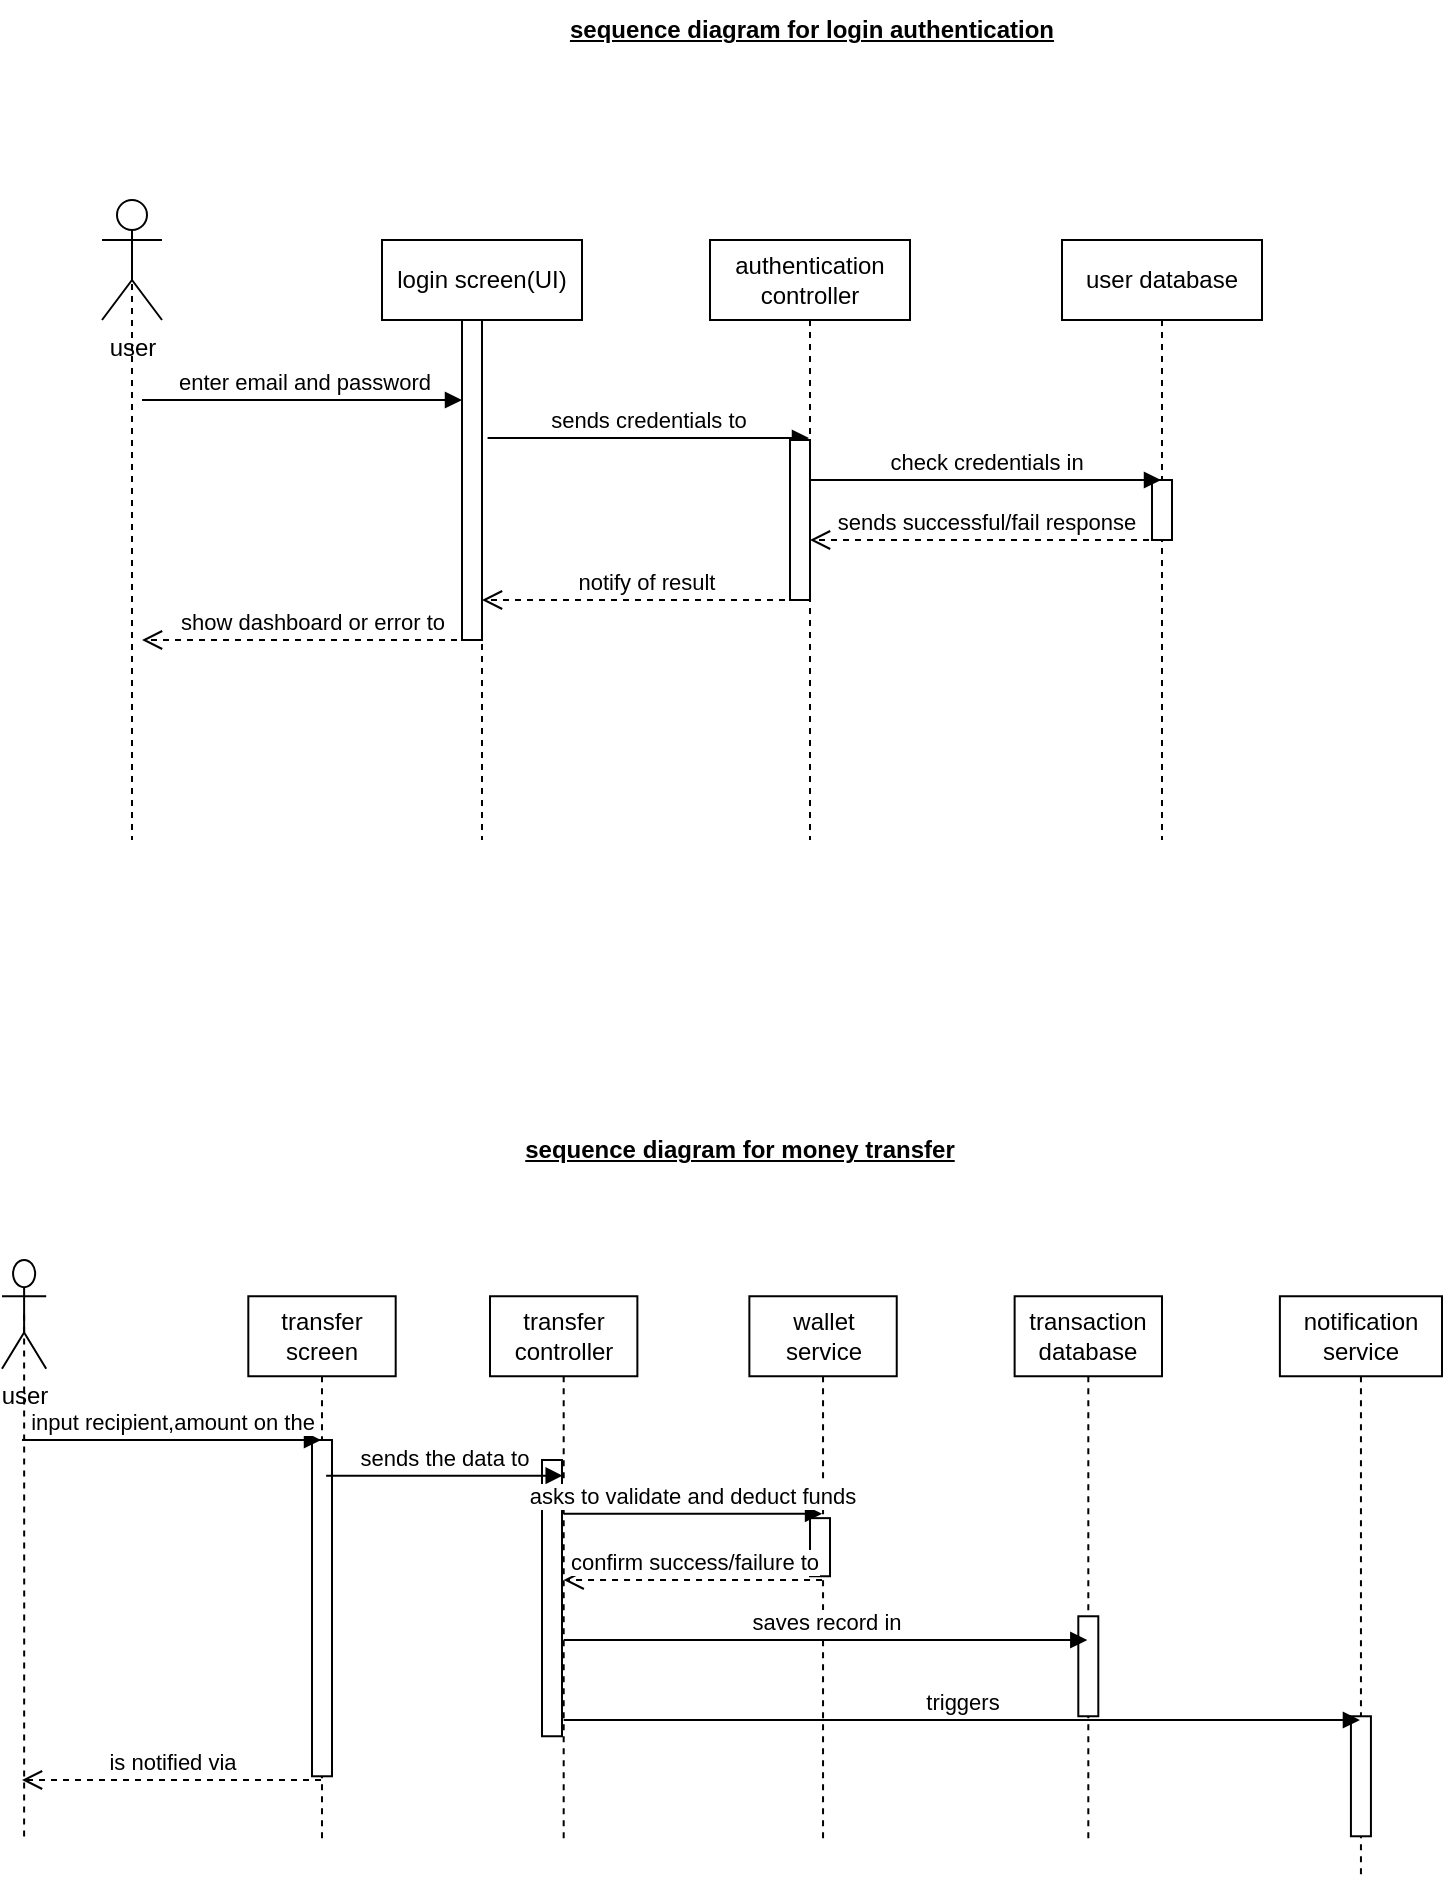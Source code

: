 <mxfile version="27.0.9">
  <diagram name="Page-1" id="xiakK_pNRlQfydgd9haz">
    <mxGraphModel dx="1028" dy="707" grid="1" gridSize="10" guides="1" tooltips="1" connect="1" arrows="1" fold="1" page="1" pageScale="1" pageWidth="827" pageHeight="1169" math="0" shadow="0">
      <root>
        <mxCell id="0" />
        <mxCell id="1" parent="0" />
        <mxCell id="3iT-fvEqvtAqC9pZ_UcL-1" value="authentication controller" style="shape=umlLifeline;perimeter=lifelinePerimeter;whiteSpace=wrap;html=1;container=1;dropTarget=0;collapsible=0;recursiveResize=0;outlineConnect=0;portConstraint=eastwest;newEdgeStyle={&quot;curved&quot;:0,&quot;rounded&quot;:0};" parent="1" vertex="1">
          <mxGeometry x="364" y="160" width="100" height="300" as="geometry" />
        </mxCell>
        <mxCell id="3iT-fvEqvtAqC9pZ_UcL-2" value="user database" style="shape=umlLifeline;perimeter=lifelinePerimeter;whiteSpace=wrap;html=1;container=1;dropTarget=0;collapsible=0;recursiveResize=0;outlineConnect=0;portConstraint=eastwest;newEdgeStyle={&quot;curved&quot;:0,&quot;rounded&quot;:0};" parent="1" vertex="1">
          <mxGeometry x="540" y="160" width="100" height="300" as="geometry" />
        </mxCell>
        <mxCell id="3iT-fvEqvtAqC9pZ_UcL-50" value="" style="html=1;points=[[0,0,0,0,5],[0,1,0,0,-5],[1,0,0,0,5],[1,1,0,0,-5]];perimeter=orthogonalPerimeter;outlineConnect=0;targetShapes=umlLifeline;portConstraint=eastwest;newEdgeStyle={&quot;curved&quot;:0,&quot;rounded&quot;:0};" parent="3iT-fvEqvtAqC9pZ_UcL-2" vertex="1">
          <mxGeometry x="45" y="120" width="10" height="30" as="geometry" />
        </mxCell>
        <mxCell id="3iT-fvEqvtAqC9pZ_UcL-4" value="login screen(UI)" style="shape=umlLifeline;perimeter=lifelinePerimeter;whiteSpace=wrap;html=1;container=1;dropTarget=0;collapsible=0;recursiveResize=0;outlineConnect=0;portConstraint=eastwest;newEdgeStyle={&quot;curved&quot;:0,&quot;rounded&quot;:0};" parent="1" vertex="1">
          <mxGeometry x="200" y="160" width="100" height="300" as="geometry" />
        </mxCell>
        <mxCell id="3iT-fvEqvtAqC9pZ_UcL-12" style="edgeStyle=orthogonalEdgeStyle;rounded=0;orthogonalLoop=1;jettySize=auto;html=1;exitX=0.5;exitY=0.5;exitDx=0;exitDy=0;exitPerimeter=0;dashed=1;endArrow=none;startFill=0;" parent="1" source="3iT-fvEqvtAqC9pZ_UcL-8" edge="1">
          <mxGeometry relative="1" as="geometry">
            <mxPoint x="75" y="460" as="targetPoint" />
          </mxGeometry>
        </mxCell>
        <mxCell id="3iT-fvEqvtAqC9pZ_UcL-8" value="user" style="shape=umlActor;verticalLabelPosition=bottom;verticalAlign=top;html=1;" parent="1" vertex="1">
          <mxGeometry x="60" y="140" width="30" height="60" as="geometry" />
        </mxCell>
        <mxCell id="3iT-fvEqvtAqC9pZ_UcL-14" value="enter email and password" style="html=1;verticalAlign=bottom;endArrow=block;curved=0;rounded=0;" parent="1" source="3iT-fvEqvtAqC9pZ_UcL-47" target="3iT-fvEqvtAqC9pZ_UcL-4" edge="1">
          <mxGeometry x="NaN" y="98" width="80" relative="1" as="geometry">
            <mxPoint x="80" y="240" as="sourcePoint" />
            <mxPoint x="450" y="370" as="targetPoint" />
            <mxPoint x="-89" y="-40" as="offset" />
          </mxGeometry>
        </mxCell>
        <mxCell id="3iT-fvEqvtAqC9pZ_UcL-15" value="sends credentials to" style="html=1;verticalAlign=bottom;endArrow=block;curved=0;rounded=0;exitX=0.528;exitY=0.33;exitDx=0;exitDy=0;exitPerimeter=0;" parent="1" source="3iT-fvEqvtAqC9pZ_UcL-4" target="3iT-fvEqvtAqC9pZ_UcL-1" edge="1">
          <mxGeometry width="80" relative="1" as="geometry">
            <mxPoint x="370" y="370" as="sourcePoint" />
            <mxPoint x="450" y="370" as="targetPoint" />
          </mxGeometry>
        </mxCell>
        <mxCell id="3iT-fvEqvtAqC9pZ_UcL-16" value="check credentials in" style="html=1;verticalAlign=bottom;endArrow=block;curved=0;rounded=0;" parent="1" source="3iT-fvEqvtAqC9pZ_UcL-48" target="3iT-fvEqvtAqC9pZ_UcL-2" edge="1">
          <mxGeometry width="80" relative="1" as="geometry">
            <mxPoint x="370" y="370" as="sourcePoint" />
            <mxPoint x="450" y="370" as="targetPoint" />
            <Array as="points">
              <mxPoint x="510" y="280" />
            </Array>
          </mxGeometry>
        </mxCell>
        <mxCell id="3iT-fvEqvtAqC9pZ_UcL-18" value="sends successful/fail response" style="html=1;verticalAlign=bottom;endArrow=open;dashed=1;endSize=8;curved=0;rounded=0;" parent="1" source="3iT-fvEqvtAqC9pZ_UcL-2" target="3iT-fvEqvtAqC9pZ_UcL-1" edge="1">
          <mxGeometry relative="1" as="geometry">
            <mxPoint x="390" y="340" as="sourcePoint" />
            <mxPoint x="310" y="340" as="targetPoint" />
          </mxGeometry>
        </mxCell>
        <mxCell id="3iT-fvEqvtAqC9pZ_UcL-19" value="notify of result" style="html=1;verticalAlign=bottom;endArrow=open;dashed=1;endSize=8;curved=0;rounded=0;" parent="1" source="3iT-fvEqvtAqC9pZ_UcL-1" target="3iT-fvEqvtAqC9pZ_UcL-4" edge="1">
          <mxGeometry relative="1" as="geometry">
            <mxPoint x="390" y="340" as="sourcePoint" />
            <mxPoint x="310" y="340" as="targetPoint" />
            <Array as="points">
              <mxPoint x="340" y="340" />
            </Array>
          </mxGeometry>
        </mxCell>
        <mxCell id="3iT-fvEqvtAqC9pZ_UcL-21" value="show dashboard or error to" style="html=1;verticalAlign=bottom;endArrow=open;dashed=1;endSize=8;curved=0;rounded=0;" parent="1" source="3iT-fvEqvtAqC9pZ_UcL-4" edge="1">
          <mxGeometry relative="1" as="geometry">
            <mxPoint x="390" y="340" as="sourcePoint" />
            <mxPoint x="80" y="360" as="targetPoint" />
          </mxGeometry>
        </mxCell>
        <mxCell id="3iT-fvEqvtAqC9pZ_UcL-22" value="sequence diagram for login authentication" style="text;html=1;align=center;verticalAlign=middle;whiteSpace=wrap;rounded=0;fontStyle=5" parent="1" vertex="1">
          <mxGeometry x="290" y="40" width="250" height="30" as="geometry" />
        </mxCell>
        <mxCell id="3iT-fvEqvtAqC9pZ_UcL-23" value="transfer controller" style="shape=umlLifeline;perimeter=lifelinePerimeter;whiteSpace=wrap;html=1;container=1;dropTarget=0;collapsible=0;recursiveResize=0;outlineConnect=0;portConstraint=eastwest;newEdgeStyle={&quot;curved&quot;:0,&quot;rounded&quot;:0};" parent="1" vertex="1">
          <mxGeometry x="254.0" y="688.125" width="73.684" height="271.875" as="geometry" />
        </mxCell>
        <mxCell id="3iT-fvEqvtAqC9pZ_UcL-53" value="" style="html=1;points=[[0,0,0,0,5],[0,1,0,0,-5],[1,0,0,0,5],[1,1,0,0,-5]];perimeter=orthogonalPerimeter;outlineConnect=0;targetShapes=umlLifeline;portConstraint=eastwest;newEdgeStyle={&quot;curved&quot;:0,&quot;rounded&quot;:0};" parent="3iT-fvEqvtAqC9pZ_UcL-23" vertex="1">
          <mxGeometry x="26" y="81.88" width="10" height="138.12" as="geometry" />
        </mxCell>
        <mxCell id="3iT-fvEqvtAqC9pZ_UcL-24" value="wallet service" style="shape=umlLifeline;perimeter=lifelinePerimeter;whiteSpace=wrap;html=1;container=1;dropTarget=0;collapsible=0;recursiveResize=0;outlineConnect=0;portConstraint=eastwest;newEdgeStyle={&quot;curved&quot;:0,&quot;rounded&quot;:0};" parent="1" vertex="1">
          <mxGeometry x="383.684" y="688.125" width="73.684" height="271.875" as="geometry" />
        </mxCell>
        <mxCell id="3iT-fvEqvtAqC9pZ_UcL-54" value="" style="html=1;points=[[0,0,0,0,5],[0,1,0,0,-5],[1,0,0,0,5],[1,1,0,0,-5]];perimeter=orthogonalPerimeter;outlineConnect=0;targetShapes=umlLifeline;portConstraint=eastwest;newEdgeStyle={&quot;curved&quot;:0,&quot;rounded&quot;:0};" parent="3iT-fvEqvtAqC9pZ_UcL-24" vertex="1">
          <mxGeometry x="30.32" y="110.94" width="10" height="29.06" as="geometry" />
        </mxCell>
        <mxCell id="3iT-fvEqvtAqC9pZ_UcL-25" value="transfer screen" style="shape=umlLifeline;perimeter=lifelinePerimeter;whiteSpace=wrap;html=1;container=1;dropTarget=0;collapsible=0;recursiveResize=0;outlineConnect=0;portConstraint=eastwest;newEdgeStyle={&quot;curved&quot;:0,&quot;rounded&quot;:0};" parent="1" vertex="1">
          <mxGeometry x="133.158" y="688.125" width="73.684" height="271.875" as="geometry" />
        </mxCell>
        <mxCell id="3iT-fvEqvtAqC9pZ_UcL-51" value="" style="html=1;points=[[0,0,0,0,5],[0,1,0,0,-5],[1,0,0,0,5],[1,1,0,0,-5]];perimeter=orthogonalPerimeter;outlineConnect=0;targetShapes=umlLifeline;portConstraint=eastwest;newEdgeStyle={&quot;curved&quot;:0,&quot;rounded&quot;:0};" parent="3iT-fvEqvtAqC9pZ_UcL-25" vertex="1">
          <mxGeometry x="31.84" y="71.88" width="10" height="168.13" as="geometry" />
        </mxCell>
        <mxCell id="3iT-fvEqvtAqC9pZ_UcL-26" style="edgeStyle=orthogonalEdgeStyle;rounded=0;orthogonalLoop=1;jettySize=auto;html=1;exitX=0.5;exitY=0.5;exitDx=0;exitDy=0;exitPerimeter=0;dashed=1;endArrow=none;startFill=0;" parent="1" source="3iT-fvEqvtAqC9pZ_UcL-27" edge="1">
          <mxGeometry relative="1" as="geometry">
            <mxPoint x="21.053" y="960" as="targetPoint" />
          </mxGeometry>
        </mxCell>
        <mxCell id="3iT-fvEqvtAqC9pZ_UcL-27" value="user" style="shape=umlActor;verticalLabelPosition=bottom;verticalAlign=top;html=1;" parent="1" vertex="1">
          <mxGeometry x="10" y="670" width="22.105" height="54.375" as="geometry" />
        </mxCell>
        <mxCell id="3iT-fvEqvtAqC9pZ_UcL-28" value="input recipient,amount on the" style="html=1;verticalAlign=bottom;endArrow=block;curved=0;rounded=0;" parent="1" target="3iT-fvEqvtAqC9pZ_UcL-25" edge="1">
          <mxGeometry width="80" relative="1" as="geometry">
            <mxPoint x="20" y="760" as="sourcePoint" />
            <mxPoint x="317.368" y="878.438" as="targetPoint" />
          </mxGeometry>
        </mxCell>
        <mxCell id="3iT-fvEqvtAqC9pZ_UcL-29" value="sends the data to" style="html=1;verticalAlign=bottom;endArrow=block;curved=0;rounded=0;exitX=0.528;exitY=0.33;exitDx=0;exitDy=0;exitPerimeter=0;" parent="1" source="3iT-fvEqvtAqC9pZ_UcL-25" target="3iT-fvEqvtAqC9pZ_UcL-23" edge="1">
          <mxGeometry width="80" relative="1" as="geometry">
            <mxPoint x="258.421" y="878.438" as="sourcePoint" />
            <mxPoint x="317.368" y="878.438" as="targetPoint" />
          </mxGeometry>
        </mxCell>
        <mxCell id="3iT-fvEqvtAqC9pZ_UcL-30" value="asks to validate and deduct funds" style="html=1;verticalAlign=bottom;endArrow=block;curved=0;rounded=0;" parent="1" source="3iT-fvEqvtAqC9pZ_UcL-23" target="3iT-fvEqvtAqC9pZ_UcL-24" edge="1">
          <mxGeometry width="80" relative="1" as="geometry">
            <mxPoint x="258.421" y="878.438" as="sourcePoint" />
            <mxPoint x="317.368" y="878.438" as="targetPoint" />
            <Array as="points">
              <mxPoint x="361.579" y="796.875" />
            </Array>
          </mxGeometry>
        </mxCell>
        <mxCell id="3iT-fvEqvtAqC9pZ_UcL-34" value="transaction database" style="shape=umlLifeline;perimeter=lifelinePerimeter;whiteSpace=wrap;html=1;container=1;dropTarget=0;collapsible=0;recursiveResize=0;outlineConnect=0;portConstraint=eastwest;newEdgeStyle={&quot;curved&quot;:0,&quot;rounded&quot;:0};" parent="1" vertex="1">
          <mxGeometry x="516.316" y="688.125" width="73.684" height="271.875" as="geometry" />
        </mxCell>
        <mxCell id="3iT-fvEqvtAqC9pZ_UcL-55" value="" style="html=1;points=[[0,0,0,0,5],[0,1,0,0,-5],[1,0,0,0,5],[1,1,0,0,-5]];perimeter=orthogonalPerimeter;outlineConnect=0;targetShapes=umlLifeline;portConstraint=eastwest;newEdgeStyle={&quot;curved&quot;:0,&quot;rounded&quot;:0};" parent="3iT-fvEqvtAqC9pZ_UcL-34" vertex="1">
          <mxGeometry x="31.84" y="160.01" width="10" height="49.99" as="geometry" />
        </mxCell>
        <mxCell id="3iT-fvEqvtAqC9pZ_UcL-36" value="notification service" style="shape=umlLifeline;perimeter=lifelinePerimeter;whiteSpace=wrap;html=1;container=1;dropTarget=0;collapsible=0;recursiveResize=0;outlineConnect=0;portConstraint=eastwest;newEdgeStyle={&quot;curved&quot;:0,&quot;rounded&quot;:0};" parent="1" vertex="1">
          <mxGeometry x="648.947" y="688.125" width="81.053" height="290.005" as="geometry" />
        </mxCell>
        <mxCell id="3iT-fvEqvtAqC9pZ_UcL-56" value="" style="html=1;points=[[0,0,0,0,5],[0,1,0,0,-5],[1,0,0,0,5],[1,1,0,0,-5]];perimeter=orthogonalPerimeter;outlineConnect=0;targetShapes=umlLifeline;portConstraint=eastwest;newEdgeStyle={&quot;curved&quot;:0,&quot;rounded&quot;:0};" parent="3iT-fvEqvtAqC9pZ_UcL-36" vertex="1">
          <mxGeometry x="35.52" y="210.01" width="10" height="60" as="geometry" />
        </mxCell>
        <mxCell id="3iT-fvEqvtAqC9pZ_UcL-40" value="saves record in" style="html=1;verticalAlign=bottom;endArrow=block;curved=0;rounded=0;" parent="1" source="3iT-fvEqvtAqC9pZ_UcL-23" target="3iT-fvEqvtAqC9pZ_UcL-34" edge="1">
          <mxGeometry width="80" relative="1" as="geometry">
            <mxPoint x="430" y="720" as="sourcePoint" />
            <mxPoint x="510" y="720" as="targetPoint" />
            <Array as="points">
              <mxPoint x="480" y="860" />
            </Array>
          </mxGeometry>
        </mxCell>
        <mxCell id="3iT-fvEqvtAqC9pZ_UcL-41" value="confirm success/failure to" style="html=1;verticalAlign=bottom;endArrow=open;dashed=1;endSize=8;curved=0;rounded=0;" parent="1" source="3iT-fvEqvtAqC9pZ_UcL-24" target="3iT-fvEqvtAqC9pZ_UcL-23" edge="1">
          <mxGeometry relative="1" as="geometry">
            <mxPoint x="510" y="720" as="sourcePoint" />
            <mxPoint x="430" y="720" as="targetPoint" />
            <Array as="points">
              <mxPoint x="350" y="830" />
            </Array>
          </mxGeometry>
        </mxCell>
        <mxCell id="3iT-fvEqvtAqC9pZ_UcL-43" value="triggers" style="html=1;verticalAlign=bottom;endArrow=block;curved=0;rounded=0;" parent="1" source="3iT-fvEqvtAqC9pZ_UcL-23" target="3iT-fvEqvtAqC9pZ_UcL-36" edge="1">
          <mxGeometry width="80" relative="1" as="geometry">
            <mxPoint x="430" y="720" as="sourcePoint" />
            <mxPoint x="510" y="720" as="targetPoint" />
            <Array as="points">
              <mxPoint x="500" y="900" />
            </Array>
          </mxGeometry>
        </mxCell>
        <mxCell id="3iT-fvEqvtAqC9pZ_UcL-44" value="is notified via" style="html=1;verticalAlign=bottom;endArrow=open;dashed=1;endSize=8;curved=0;rounded=0;" parent="1" source="3iT-fvEqvtAqC9pZ_UcL-25" edge="1">
          <mxGeometry relative="1" as="geometry">
            <mxPoint x="510" y="720" as="sourcePoint" />
            <mxPoint x="20" y="930" as="targetPoint" />
          </mxGeometry>
        </mxCell>
        <mxCell id="3iT-fvEqvtAqC9pZ_UcL-45" value="sequence diagram for money transfer" style="text;html=1;align=center;verticalAlign=middle;whiteSpace=wrap;rounded=0;fontStyle=5" parent="1" vertex="1">
          <mxGeometry x="254" y="600" width="250" height="30" as="geometry" />
        </mxCell>
        <mxCell id="3iT-fvEqvtAqC9pZ_UcL-46" value="" style="html=1;verticalAlign=bottom;endArrow=block;curved=0;rounded=0;" parent="1" target="3iT-fvEqvtAqC9pZ_UcL-47" edge="1">
          <mxGeometry width="80" relative="1" as="geometry">
            <mxPoint x="80" y="240" as="sourcePoint" />
            <mxPoint x="250" y="240" as="targetPoint" />
          </mxGeometry>
        </mxCell>
        <mxCell id="3iT-fvEqvtAqC9pZ_UcL-47" value="" style="html=1;points=[[0,0,0,0,5],[0,1,0,0,-5],[1,0,0,0,5],[1,1,0,0,-5]];perimeter=orthogonalPerimeter;outlineConnect=0;targetShapes=umlLifeline;portConstraint=eastwest;newEdgeStyle={&quot;curved&quot;:0,&quot;rounded&quot;:0};" parent="1" vertex="1">
          <mxGeometry x="240" y="200" width="10" height="160" as="geometry" />
        </mxCell>
        <mxCell id="3iT-fvEqvtAqC9pZ_UcL-49" value="" style="html=1;verticalAlign=bottom;endArrow=block;curved=0;rounded=0;" parent="1" source="3iT-fvEqvtAqC9pZ_UcL-1" target="3iT-fvEqvtAqC9pZ_UcL-48" edge="1">
          <mxGeometry width="80" relative="1" as="geometry">
            <mxPoint x="413" y="280" as="sourcePoint" />
            <mxPoint x="590" y="280" as="targetPoint" />
            <Array as="points" />
          </mxGeometry>
        </mxCell>
        <mxCell id="3iT-fvEqvtAqC9pZ_UcL-48" value="" style="html=1;points=[[0,0,0,0,5],[0,1,0,0,-5],[1,0,0,0,5],[1,1,0,0,-5]];perimeter=orthogonalPerimeter;outlineConnect=0;targetShapes=umlLifeline;portConstraint=eastwest;newEdgeStyle={&quot;curved&quot;:0,&quot;rounded&quot;:0};" parent="1" vertex="1">
          <mxGeometry x="404" y="260" width="10" height="80" as="geometry" />
        </mxCell>
      </root>
    </mxGraphModel>
  </diagram>
</mxfile>

